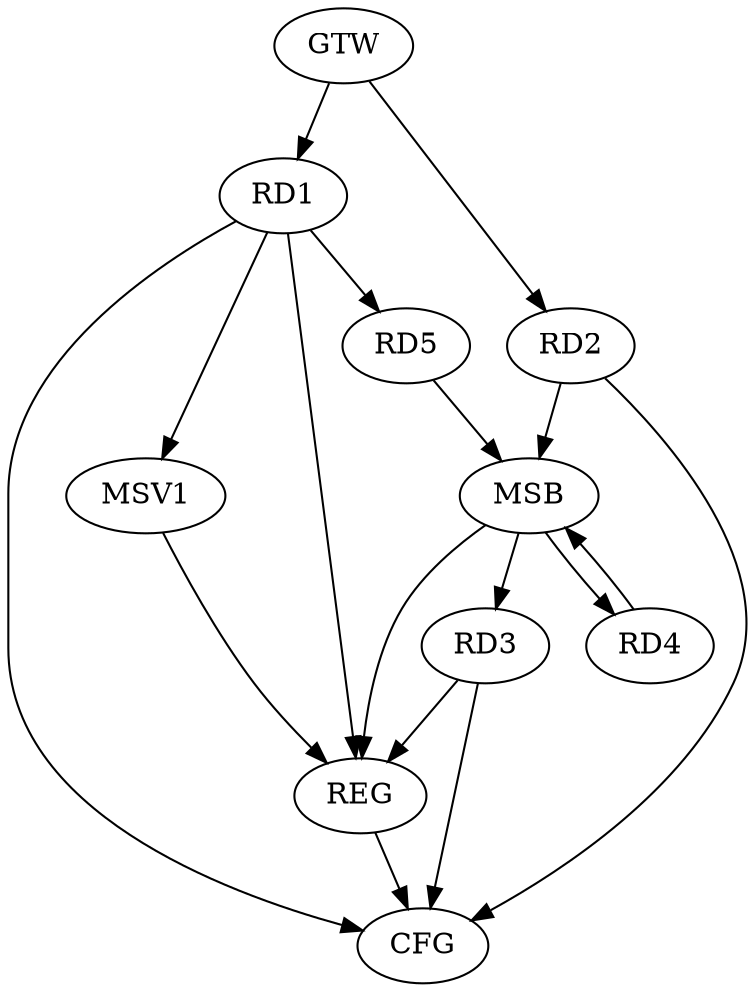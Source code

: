 strict digraph G {
  RD1 [ label="RD1" ];
  RD2 [ label="RD2" ];
  RD3 [ label="RD3" ];
  RD4 [ label="RD4" ];
  RD5 [ label="RD5" ];
  GTW [ label="GTW" ];
  REG [ label="REG" ];
  MSB [ label="MSB" ];
  CFG [ label="CFG" ];
  MSV1 [ label="MSV1" ];
  RD1 -> RD5;
  GTW -> RD1;
  GTW -> RD2;
  RD1 -> REG;
  RD3 -> REG;
  RD2 -> MSB;
  MSB -> RD4;
  MSB -> REG;
  RD4 -> MSB;
  MSB -> RD3;
  RD5 -> MSB;
  RD2 -> CFG;
  RD1 -> CFG;
  RD3 -> CFG;
  REG -> CFG;
  RD1 -> MSV1;
  MSV1 -> REG;
}
